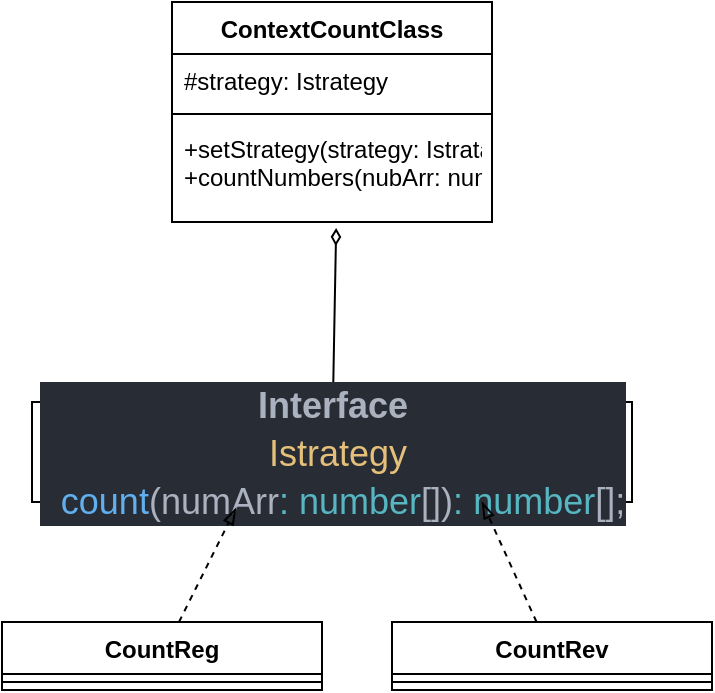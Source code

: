 <mxfile>
    <diagram id="QhBRPAtZHEM6YuE1qfVy" name="Page-1">
        <mxGraphModel dx="932" dy="403" grid="1" gridSize="10" guides="1" tooltips="1" connect="1" arrows="1" fold="1" page="1" pageScale="1" pageWidth="850" pageHeight="1100" math="0" shadow="0">
            <root>
                <mxCell id="0"/>
                <mxCell id="1" parent="0"/>
                <mxCell id="2" value="ContextCountClass" style="swimlane;fontStyle=1;align=center;verticalAlign=top;childLayout=stackLayout;horizontal=1;startSize=26;horizontalStack=0;resizeParent=1;resizeParentMax=0;resizeLast=0;collapsible=1;marginBottom=0;" parent="1" vertex="1">
                    <mxGeometry x="350" y="80" width="160" height="110" as="geometry"/>
                </mxCell>
                <mxCell id="3" value="#strategy: Istrategy" style="text;strokeColor=none;fillColor=none;align=left;verticalAlign=top;spacingLeft=4;spacingRight=4;overflow=hidden;rotatable=0;points=[[0,0.5],[1,0.5]];portConstraint=eastwest;" parent="2" vertex="1">
                    <mxGeometry y="26" width="160" height="26" as="geometry"/>
                </mxCell>
                <mxCell id="4" value="" style="line;strokeWidth=1;fillColor=none;align=left;verticalAlign=middle;spacingTop=-1;spacingLeft=3;spacingRight=3;rotatable=0;labelPosition=right;points=[];portConstraint=eastwest;" parent="2" vertex="1">
                    <mxGeometry y="52" width="160" height="8" as="geometry"/>
                </mxCell>
                <mxCell id="5" value="+setStrategy(strategy: Istratagy): void&#10;+countNumbers(nubArr: number[]): number[]" style="text;strokeColor=none;fillColor=none;align=left;verticalAlign=top;spacingLeft=4;spacingRight=4;overflow=hidden;rotatable=0;points=[[0,0.5],[1,0.5]];portConstraint=eastwest;" parent="2" vertex="1">
                    <mxGeometry y="60" width="160" height="50" as="geometry"/>
                </mxCell>
                <mxCell id="17" style="edgeStyle=none;html=1;entryX=0.513;entryY=1.06;entryDx=0;entryDy=0;entryPerimeter=0;endArrow=diamondThin;endFill=0;startArrow=none;startFill=0;" parent="1" source="6" target="5" edge="1">
                    <mxGeometry relative="1" as="geometry"/>
                </mxCell>
                <mxCell id="6" value="&lt;div style=&quot;color: rgb(171 , 178 , 191) ; background-color: rgb(40 , 44 , 52) ; font-family: , &amp;#34;consolas&amp;#34; , &amp;#34;courier new&amp;#34; , monospace ; font-size: 18px ; line-height: 24px&quot;&gt;&lt;b&gt;Interface&lt;/b&gt;&lt;/div&gt;&lt;div style=&quot;color: rgb(171 , 178 , 191) ; background-color: rgb(40 , 44 , 52) ; font-family: , &amp;#34;consolas&amp;#34; , &amp;#34;courier new&amp;#34; , monospace ; font-size: 18px ; line-height: 24px&quot;&gt;&amp;nbsp;&lt;span style=&quot;color: #e5c07b&quot;&gt;Istrategy&lt;/span&gt;&lt;/div&gt;&lt;div style=&quot;color: rgb(171 , 178 , 191) ; background-color: rgb(40 , 44 , 52) ; font-family: , &amp;#34;consolas&amp;#34; , &amp;#34;courier new&amp;#34; , monospace ; font-size: 18px ; line-height: 24px&quot;&gt;&lt;div style=&quot;font-family: , &amp;#34;consolas&amp;#34; , &amp;#34;courier new&amp;#34; , monospace ; line-height: 24px&quot;&gt;&amp;nbsp; &lt;span style=&quot;color: #61afef&quot;&gt;count&lt;/span&gt;(numArr&lt;span style=&quot;color: #56b6c2&quot;&gt;:&lt;/span&gt; &lt;span style=&quot;color: #56b6c2&quot;&gt;number&lt;/span&gt;[])&lt;span style=&quot;color: #56b6c2&quot;&gt;:&lt;/span&gt; &lt;span style=&quot;color: #56b6c2&quot;&gt;number&lt;/span&gt;[];&lt;/div&gt;&lt;/div&gt;" style="html=1;" parent="1" vertex="1">
                    <mxGeometry x="280" y="280" width="300" height="50" as="geometry"/>
                </mxCell>
                <mxCell id="16" style="edgeStyle=none;html=1;entryX=0.75;entryY=1;entryDx=0;entryDy=0;dashed=1;endArrow=blockThin;endFill=0;" parent="1" source="7" target="6" edge="1">
                    <mxGeometry relative="1" as="geometry"/>
                </mxCell>
                <mxCell id="7" value="CountRev" style="swimlane;fontStyle=1;align=center;verticalAlign=top;childLayout=stackLayout;horizontal=1;startSize=26;horizontalStack=0;resizeParent=1;resizeParentMax=0;resizeLast=0;collapsible=1;marginBottom=0;" parent="1" vertex="1">
                    <mxGeometry x="460" y="390" width="160" height="34" as="geometry"/>
                </mxCell>
                <mxCell id="9" value="" style="line;strokeWidth=1;fillColor=none;align=left;verticalAlign=middle;spacingTop=-1;spacingLeft=3;spacingRight=3;rotatable=0;labelPosition=right;points=[];portConstraint=eastwest;" parent="7" vertex="1">
                    <mxGeometry y="26" width="160" height="8" as="geometry"/>
                </mxCell>
                <mxCell id="15" style="edgeStyle=none;html=1;entryX=0.34;entryY=1.06;entryDx=0;entryDy=0;entryPerimeter=0;endArrow=blockThin;endFill=0;dashed=1;" parent="1" source="11" target="6" edge="1">
                    <mxGeometry relative="1" as="geometry"/>
                </mxCell>
                <mxCell id="11" value="CountReg" style="swimlane;fontStyle=1;align=center;verticalAlign=top;childLayout=stackLayout;horizontal=1;startSize=26;horizontalStack=0;resizeParent=1;resizeParentMax=0;resizeLast=0;collapsible=1;marginBottom=0;" parent="1" vertex="1">
                    <mxGeometry x="265" y="390" width="160" height="34" as="geometry"/>
                </mxCell>
                <mxCell id="13" value="" style="line;strokeWidth=1;fillColor=none;align=left;verticalAlign=middle;spacingTop=-1;spacingLeft=3;spacingRight=3;rotatable=0;labelPosition=right;points=[];portConstraint=eastwest;" parent="11" vertex="1">
                    <mxGeometry y="26" width="160" height="8" as="geometry"/>
                </mxCell>
            </root>
        </mxGraphModel>
    </diagram>
</mxfile>
